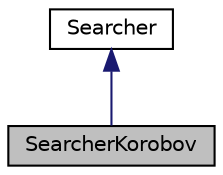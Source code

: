 digraph "SearcherKorobov"
{
 // INTERACTIVE_SVG=YES
  bgcolor="transparent";
  edge [fontname="Helvetica",fontsize="10",labelfontname="Helvetica",labelfontsize="10"];
  node [fontname="Helvetica",fontsize="10",shape=record];
  Node0 [label="SearcherKorobov",height=0.2,width=0.4,color="black", fillcolor="grey75", style="filled", fontcolor="black"];
  Node1 -> Node0 [dir="back",color="midnightblue",fontsize="10",style="solid",fontname="Helvetica"];
  Node1 [label="Searcher",height=0.2,width=0.4,color="black",URL="$d2/dc9/classumontreal_1_1ssj_1_1discrepancy_1_1Searcher.html",tooltip="This class implements methods to search for the best lattices of rank 1, defined as follows  ..."];
}
